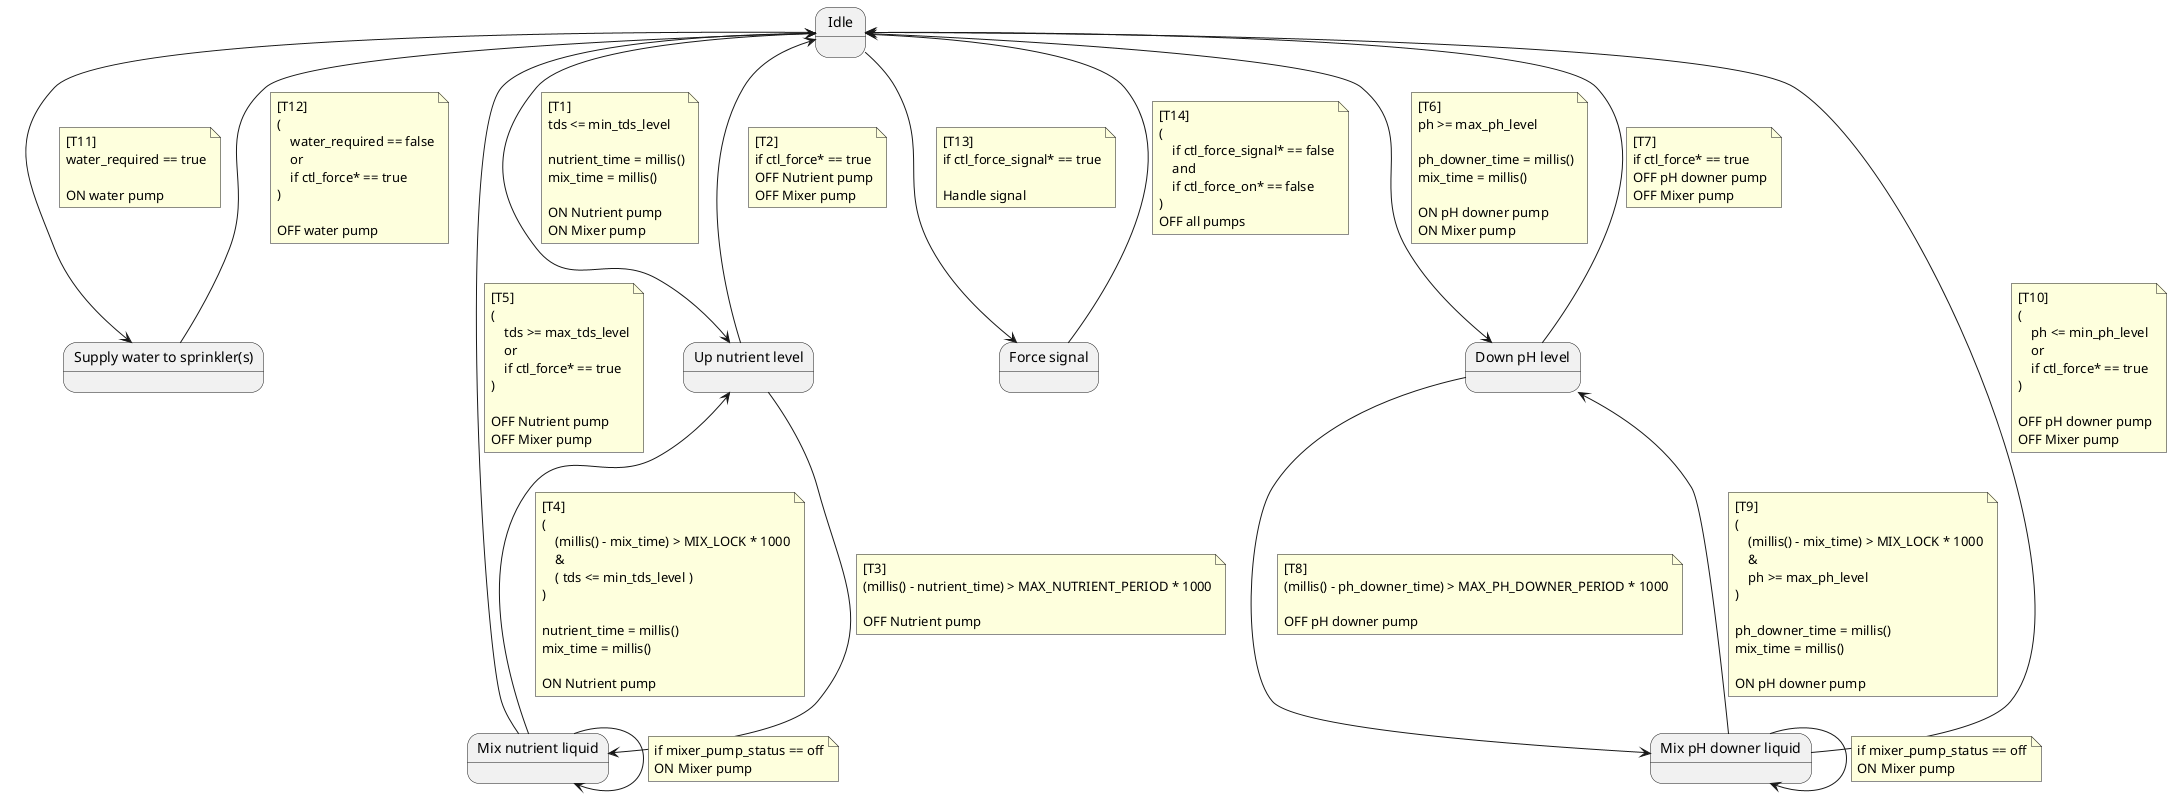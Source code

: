 
@startuml

state "Idle" as IDLE
state "Supply water to sprinkler(s)" as WATER_PUMP_ON
state "Up nutrient level" as UP_NUTRIENT_LEVEL
state "Mix nutrient liquid" as MIX_NUTRIENT_LIQUID
state "Down pH level" as DOWN_PH_LEVEL
state "Mix pH downer liquid" as MIX_PH_DOWNER_LIQUID
state "Force signal" as FORCE_SIGNAL


' ================= nutrient level regulation  =================
' ==============================================================
IDLE --> UP_NUTRIENT_LEVEL
    note on link
        [T1]
        tds <= min_tds_level

        nutrient_time = millis()
        mix_time = millis()

        ON Nutrient pump
        ON Mixer pump
    end note

UP_NUTRIENT_LEVEL --> IDLE
    note on link
        [T2]
        if ctl_force* == true
        OFF Nutrient pump
        OFF Mixer pump
    end note

UP_NUTRIENT_LEVEL --> MIX_NUTRIENT_LIQUID
    note on link
        [T3]
        (millis() - nutrient_time) > MAX_NUTRIENT_PERIOD * 1000

        OFF Nutrient pump
    end note


MIX_NUTRIENT_LIQUID --> UP_NUTRIENT_LEVEL
    note on link
        [T4]
        (
            (millis() - mix_time) > MIX_LOCK * 1000
            &
            ( tds <= min_tds_level )
        )

        nutrient_time = millis()
        mix_time = millis()

        ON Nutrient pump
    end note

MIX_NUTRIENT_LIQUID --> IDLE
    note on link
        [T5]
        (
            tds >= max_tds_level
            or
            if ctl_force* == true
        )

        OFF Nutrient pump
        OFF Mixer pump
    end note

MIX_NUTRIENT_LIQUID --> MIX_NUTRIENT_LIQUID
    note on link
        if mixer_pump_status == off
        ON Mixer pump
    end note



' ==================== pH level regulation  ====================
' ==============================================================
IDLE --> DOWN_PH_LEVEL
    note on link
        [T6]
        ph >= max_ph_level

        ph_downer_time = millis()
        mix_time = millis()

        ON pH downer pump
        ON Mixer pump
    end note

DOWN_PH_LEVEL --> IDLE
    note on link
        [T7]
        if ctl_force* == true
        OFF pH downer pump
        OFF Mixer pump
    end note

DOWN_PH_LEVEL --> MIX_PH_DOWNER_LIQUID
    note on link
        [T8]
        (millis() - ph_downer_time) > MAX_PH_DOWNER_PERIOD * 1000

        OFF pH downer pump
    end note

MIX_PH_DOWNER_LIQUID --> DOWN_PH_LEVEL
    note on link
        [T9]
        (
            (millis() - mix_time) > MIX_LOCK * 1000
            &
            ph >= max_ph_level
        )

        ph_downer_time = millis()
        mix_time = millis()

        ON pH downer pump
    end note


MIX_PH_DOWNER_LIQUID --> IDLE
    note on link
        [T10]
        (
            ph <= min_ph_level
            or
            if ctl_force* == true
        )

        OFF pH downer pump
        OFF Mixer pump
    end note


MIX_PH_DOWNER_LIQUID --> MIX_PH_DOWNER_LIQUID
    note on link
        if mixer_pump_status == off
        ON Mixer pump
    end note


IDLE --> WATER_PUMP_ON
    note on link
        [T11]
        water_required == true

        ON water pump
    end note

WATER_PUMP_ON --> IDLE
    note on link
        [T12]
        (
            water_required == false
            or
            if ctl_force* == true
        )

        OFF water pump
    end note

' ========================= force state ========================
' ==============================================================
IDLE --> FORCE_SIGNAL
    note on link
        [T13]
        if ctl_force_signal* == true

        Handle signal
    end note

FORCE_SIGNAL --> IDLE
    note on link
        [T14]
        (
            if ctl_force_signal* == false
            and
            if ctl_force_on* == false
        )
        OFF all pumps
    end note



@enduml